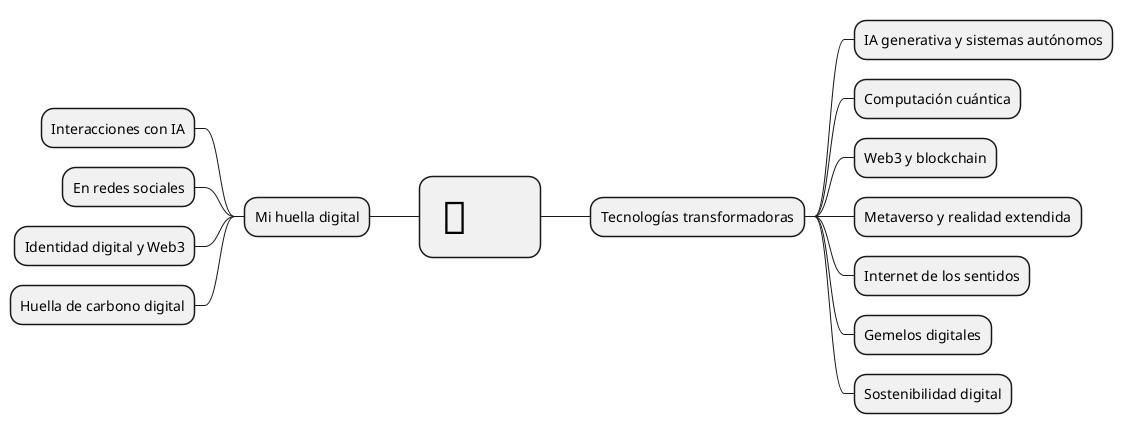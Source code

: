 @startmindmap

+ <font size=45> 🤔     </font> 
-+ Mi huella digital
-++ Interacciones con IA
-++ En redes sociales
-++ Identidad digital y Web3
-++ Huella de carbono digital
++ Tecnologías transformadoras
+++ IA generativa y sistemas autónomos
+++ Computación cuántica
+++ Web3 y blockchain
+++ Metaverso y realidad extendida
+++ Internet de los sentidos
+++ Gemelos digitales
+++ Sostenibilidad digital

@endmindmap